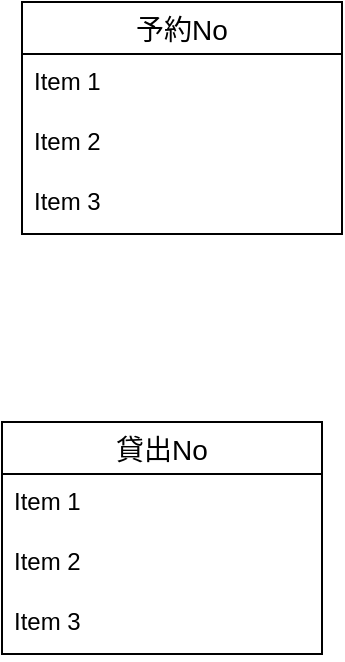 <mxfile version="14.5.3" type="github">
  <diagram id="reRC2S90iIJ_le8i9l70" name="ページ1">
    <mxGraphModel dx="552" dy="516" grid="1" gridSize="10" guides="1" tooltips="1" connect="1" arrows="1" fold="1" page="1" pageScale="1" pageWidth="850" pageHeight="1100" math="0" shadow="0">
      <root>
        <mxCell id="0" />
        <mxCell id="1" parent="0" />
        <mxCell id="GRg4XNMcxb064cHyDar6-1" value="予約No" style="swimlane;fontStyle=0;childLayout=stackLayout;horizontal=1;startSize=26;horizontalStack=0;resizeParent=1;resizeParentMax=0;resizeLast=0;collapsible=1;marginBottom=0;align=center;fontSize=14;" vertex="1" parent="1">
          <mxGeometry x="50" y="60" width="160" height="116" as="geometry" />
        </mxCell>
        <mxCell id="GRg4XNMcxb064cHyDar6-2" value="Item 1" style="text;strokeColor=none;fillColor=none;spacingLeft=4;spacingRight=4;overflow=hidden;rotatable=0;points=[[0,0.5],[1,0.5]];portConstraint=eastwest;fontSize=12;" vertex="1" parent="GRg4XNMcxb064cHyDar6-1">
          <mxGeometry y="26" width="160" height="30" as="geometry" />
        </mxCell>
        <mxCell id="GRg4XNMcxb064cHyDar6-3" value="Item 2" style="text;strokeColor=none;fillColor=none;spacingLeft=4;spacingRight=4;overflow=hidden;rotatable=0;points=[[0,0.5],[1,0.5]];portConstraint=eastwest;fontSize=12;" vertex="1" parent="GRg4XNMcxb064cHyDar6-1">
          <mxGeometry y="56" width="160" height="30" as="geometry" />
        </mxCell>
        <mxCell id="GRg4XNMcxb064cHyDar6-4" value="Item 3" style="text;strokeColor=none;fillColor=none;spacingLeft=4;spacingRight=4;overflow=hidden;rotatable=0;points=[[0,0.5],[1,0.5]];portConstraint=eastwest;fontSize=12;" vertex="1" parent="GRg4XNMcxb064cHyDar6-1">
          <mxGeometry y="86" width="160" height="30" as="geometry" />
        </mxCell>
        <mxCell id="GRg4XNMcxb064cHyDar6-5" value="貸出No" style="swimlane;fontStyle=0;childLayout=stackLayout;horizontal=1;startSize=26;horizontalStack=0;resizeParent=1;resizeParentMax=0;resizeLast=0;collapsible=1;marginBottom=0;align=center;fontSize=14;" vertex="1" parent="1">
          <mxGeometry x="40" y="270" width="160" height="116" as="geometry" />
        </mxCell>
        <mxCell id="GRg4XNMcxb064cHyDar6-6" value="Item 1" style="text;strokeColor=none;fillColor=none;spacingLeft=4;spacingRight=4;overflow=hidden;rotatable=0;points=[[0,0.5],[1,0.5]];portConstraint=eastwest;fontSize=12;" vertex="1" parent="GRg4XNMcxb064cHyDar6-5">
          <mxGeometry y="26" width="160" height="30" as="geometry" />
        </mxCell>
        <mxCell id="GRg4XNMcxb064cHyDar6-7" value="Item 2" style="text;strokeColor=none;fillColor=none;spacingLeft=4;spacingRight=4;overflow=hidden;rotatable=0;points=[[0,0.5],[1,0.5]];portConstraint=eastwest;fontSize=12;" vertex="1" parent="GRg4XNMcxb064cHyDar6-5">
          <mxGeometry y="56" width="160" height="30" as="geometry" />
        </mxCell>
        <mxCell id="GRg4XNMcxb064cHyDar6-8" value="Item 3" style="text;strokeColor=none;fillColor=none;spacingLeft=4;spacingRight=4;overflow=hidden;rotatable=0;points=[[0,0.5],[1,0.5]];portConstraint=eastwest;fontSize=12;" vertex="1" parent="GRg4XNMcxb064cHyDar6-5">
          <mxGeometry y="86" width="160" height="30" as="geometry" />
        </mxCell>
      </root>
    </mxGraphModel>
  </diagram>
</mxfile>
